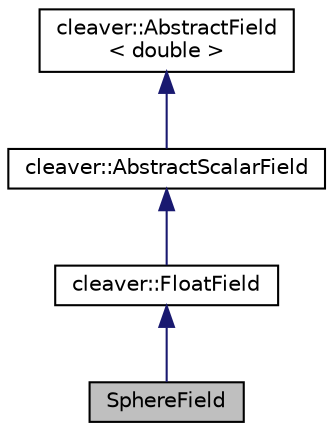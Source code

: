 digraph "SphereField"
{
  edge [fontname="Helvetica",fontsize="10",labelfontname="Helvetica",labelfontsize="10"];
  node [fontname="Helvetica",fontsize="10",shape=record];
  Node1 [label="SphereField",height=0.2,width=0.4,color="black", fillcolor="grey75", style="filled", fontcolor="black"];
  Node2 -> Node1 [dir="back",color="midnightblue",fontsize="10",style="solid",fontname="Helvetica"];
  Node2 [label="cleaver::FloatField",height=0.2,width=0.4,color="black", fillcolor="white", style="filled",URL="$classcleaver_1_1_scalar_field.html"];
  Node3 -> Node2 [dir="back",color="midnightblue",fontsize="10",style="solid",fontname="Helvetica"];
  Node3 [label="cleaver::AbstractScalarField",height=0.2,width=0.4,color="black", fillcolor="white", style="filled",URL="$classcleaver_1_1_abstract_scalar_field.html"];
  Node4 -> Node3 [dir="back",color="midnightblue",fontsize="10",style="solid",fontname="Helvetica"];
  Node4 [label="cleaver::AbstractField\l\< double \>",height=0.2,width=0.4,color="black", fillcolor="white", style="filled",URL="$classcleaver_1_1_abstract_field.html"];
}
